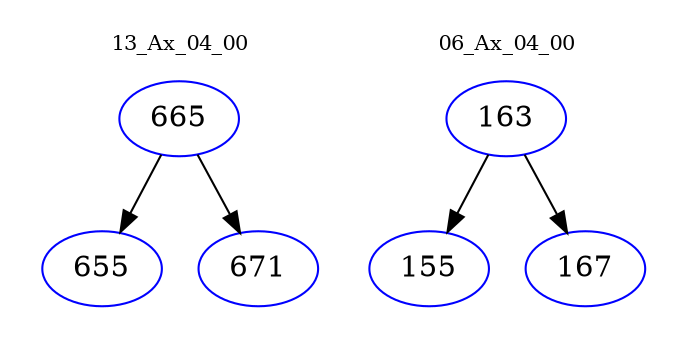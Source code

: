 digraph{
subgraph cluster_0 {
color = white
label = "13_Ax_04_00";
fontsize=10;
T0_665 [label="665", color="blue"]
T0_665 -> T0_655 [color="black"]
T0_655 [label="655", color="blue"]
T0_665 -> T0_671 [color="black"]
T0_671 [label="671", color="blue"]
}
subgraph cluster_1 {
color = white
label = "06_Ax_04_00";
fontsize=10;
T1_163 [label="163", color="blue"]
T1_163 -> T1_155 [color="black"]
T1_155 [label="155", color="blue"]
T1_163 -> T1_167 [color="black"]
T1_167 [label="167", color="blue"]
}
}
